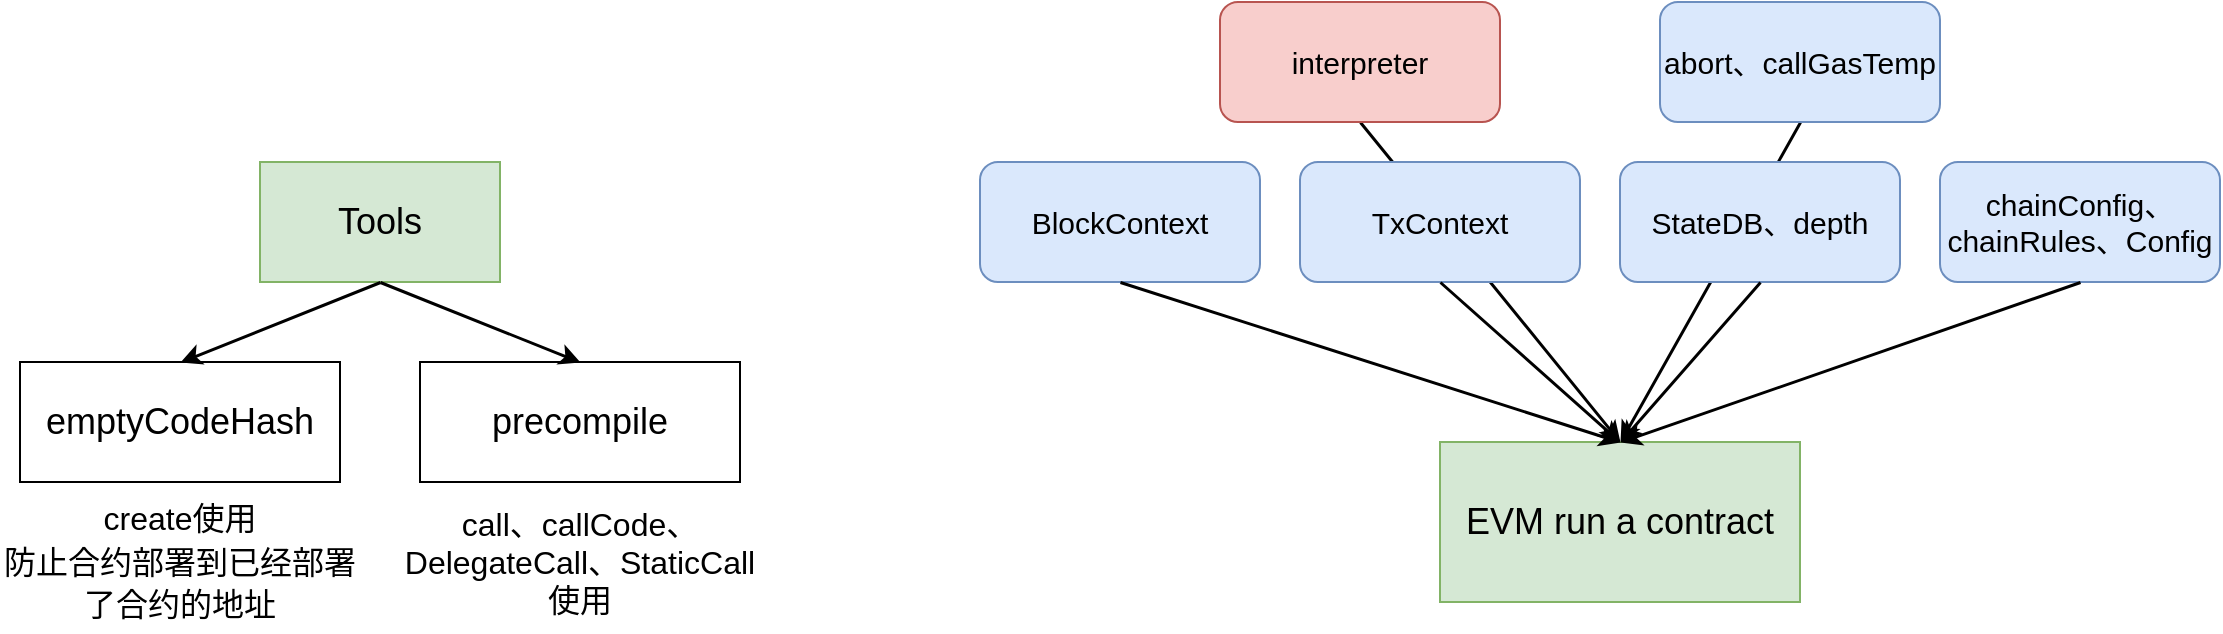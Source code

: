 <mxfile version="20.1.1" type="github">
  <diagram id="n5umFkQqmq_fH0kpe_gc" name="Page-1">
    <mxGraphModel dx="1868" dy="659" grid="1" gridSize="10" guides="1" tooltips="1" connect="1" arrows="1" fold="1" page="1" pageScale="1" pageWidth="850" pageHeight="1100" math="0" shadow="0">
      <root>
        <mxCell id="0" />
        <mxCell id="1" parent="0" />
        <mxCell id="0N5lO8uYQMU0V-dwggI0-20" value="" style="endArrow=classic;html=1;rounded=0;fontSize=15;strokeWidth=1.5;exitX=0.5;exitY=1;exitDx=0;exitDy=0;entryX=0.5;entryY=0;entryDx=0;entryDy=0;" edge="1" parent="1" source="0N5lO8uYQMU0V-dwggI0-17" target="0N5lO8uYQMU0V-dwggI0-1">
          <mxGeometry width="50" height="50" relative="1" as="geometry">
            <mxPoint x="680" y="250" as="sourcePoint" />
            <mxPoint x="610" y="330" as="targetPoint" />
          </mxGeometry>
        </mxCell>
        <mxCell id="0N5lO8uYQMU0V-dwggI0-21" value="" style="endArrow=classic;html=1;rounded=0;fontSize=15;strokeWidth=1.5;exitX=0.5;exitY=1;exitDx=0;exitDy=0;" edge="1" parent="1" source="0N5lO8uYQMU0V-dwggI0-16">
          <mxGeometry width="50" height="50" relative="1" as="geometry">
            <mxPoint x="700" y="170" as="sourcePoint" />
            <mxPoint x="600" y="320" as="targetPoint" />
          </mxGeometry>
        </mxCell>
        <mxCell id="0N5lO8uYQMU0V-dwggI0-1" value="&lt;font style=&quot;font-size: 18px;&quot;&gt;EVM run a contract&lt;/font&gt;" style="rounded=0;whiteSpace=wrap;html=1;fillColor=#d5e8d4;strokeColor=#82b366;" vertex="1" parent="1">
          <mxGeometry x="510" y="320" width="180" height="80" as="geometry" />
        </mxCell>
        <mxCell id="0N5lO8uYQMU0V-dwggI0-2" value="&lt;font style=&quot;font-size: 15px;&quot;&gt;BlockContext&lt;/font&gt;" style="rounded=1;whiteSpace=wrap;html=1;fillColor=#dae8fc;strokeColor=#6c8ebf;" vertex="1" parent="1">
          <mxGeometry x="280" y="180" width="140" height="60" as="geometry" />
        </mxCell>
        <mxCell id="0N5lO8uYQMU0V-dwggI0-3" value="&lt;font style=&quot;font-size: 15px;&quot;&gt;TxContext&lt;/font&gt;" style="rounded=1;whiteSpace=wrap;html=1;fillColor=#dae8fc;strokeColor=#6c8ebf;" vertex="1" parent="1">
          <mxGeometry x="440" y="180" width="140" height="60" as="geometry" />
        </mxCell>
        <mxCell id="0N5lO8uYQMU0V-dwggI0-4" value="" style="endArrow=classic;html=1;rounded=0;fontSize=18;strokeWidth=1.5;exitX=0.5;exitY=1;exitDx=0;exitDy=0;entryX=0.5;entryY=0;entryDx=0;entryDy=0;" edge="1" parent="1" source="0N5lO8uYQMU0V-dwggI0-2" target="0N5lO8uYQMU0V-dwggI0-1">
          <mxGeometry width="50" height="50" relative="1" as="geometry">
            <mxPoint x="400" y="340" as="sourcePoint" />
            <mxPoint x="450" y="290" as="targetPoint" />
          </mxGeometry>
        </mxCell>
        <mxCell id="0N5lO8uYQMU0V-dwggI0-5" value="" style="endArrow=classic;html=1;rounded=0;fontSize=18;strokeWidth=1.5;exitX=0.5;exitY=1;exitDx=0;exitDy=0;entryX=0.5;entryY=0;entryDx=0;entryDy=0;" edge="1" parent="1" source="0N5lO8uYQMU0V-dwggI0-3" target="0N5lO8uYQMU0V-dwggI0-1">
          <mxGeometry width="50" height="50" relative="1" as="geometry">
            <mxPoint x="290" y="250" as="sourcePoint" />
            <mxPoint x="410" y="330" as="targetPoint" />
          </mxGeometry>
        </mxCell>
        <mxCell id="0N5lO8uYQMU0V-dwggI0-6" value="Tools" style="rounded=0;whiteSpace=wrap;html=1;fontSize=18;fillColor=#d5e8d4;strokeColor=#82b366;" vertex="1" parent="1">
          <mxGeometry x="-80" y="180" width="120" height="60" as="geometry" />
        </mxCell>
        <mxCell id="0N5lO8uYQMU0V-dwggI0-7" value="emptyCodeHash" style="rounded=0;whiteSpace=wrap;html=1;fontSize=18;" vertex="1" parent="1">
          <mxGeometry x="-200" y="280" width="160" height="60" as="geometry" />
        </mxCell>
        <mxCell id="0N5lO8uYQMU0V-dwggI0-8" value="precompile" style="rounded=0;whiteSpace=wrap;html=1;fontSize=18;" vertex="1" parent="1">
          <mxGeometry y="280" width="160" height="60" as="geometry" />
        </mxCell>
        <mxCell id="0N5lO8uYQMU0V-dwggI0-9" value="" style="endArrow=classic;html=1;rounded=0;fontSize=18;strokeWidth=1.5;exitX=0.5;exitY=1;exitDx=0;exitDy=0;entryX=0.5;entryY=0;entryDx=0;entryDy=0;" edge="1" parent="1" source="0N5lO8uYQMU0V-dwggI0-6" target="0N5lO8uYQMU0V-dwggI0-7">
          <mxGeometry width="50" height="50" relative="1" as="geometry">
            <mxPoint x="230" y="410" as="sourcePoint" />
            <mxPoint x="280" y="360" as="targetPoint" />
          </mxGeometry>
        </mxCell>
        <mxCell id="0N5lO8uYQMU0V-dwggI0-10" value="" style="endArrow=classic;html=1;rounded=0;fontSize=18;strokeWidth=1.5;exitX=0.5;exitY=1;exitDx=0;exitDy=0;entryX=0.5;entryY=0;entryDx=0;entryDy=0;" edge="1" parent="1" source="0N5lO8uYQMU0V-dwggI0-6" target="0N5lO8uYQMU0V-dwggI0-8">
          <mxGeometry width="50" height="50" relative="1" as="geometry">
            <mxPoint x="-10" y="250" as="sourcePoint" />
            <mxPoint x="-110" y="290" as="targetPoint" />
          </mxGeometry>
        </mxCell>
        <mxCell id="0N5lO8uYQMU0V-dwggI0-11" value="&lt;font style=&quot;font-size: 16px;&quot;&gt;create使用&lt;br&gt;防止合约部署到已经部署了合约的地址&lt;/font&gt;" style="text;html=1;strokeColor=none;fillColor=none;align=center;verticalAlign=middle;whiteSpace=wrap;rounded=0;fontSize=18;" vertex="1" parent="1">
          <mxGeometry x="-210" y="350" width="180" height="60" as="geometry" />
        </mxCell>
        <mxCell id="0N5lO8uYQMU0V-dwggI0-12" value="call、callCode、DelegateCall、StaticCall使用" style="text;html=1;strokeColor=none;fillColor=none;align=center;verticalAlign=middle;whiteSpace=wrap;rounded=0;fontSize=16;" vertex="1" parent="1">
          <mxGeometry x="-15" y="345" width="190" height="70" as="geometry" />
        </mxCell>
        <mxCell id="0N5lO8uYQMU0V-dwggI0-14" value="&lt;font style=&quot;font-size: 15px;&quot;&gt;StateDB、depth&lt;/font&gt;" style="rounded=1;whiteSpace=wrap;html=1;fillColor=#dae8fc;strokeColor=#6c8ebf;" vertex="1" parent="1">
          <mxGeometry x="600" y="180" width="140" height="60" as="geometry" />
        </mxCell>
        <mxCell id="0N5lO8uYQMU0V-dwggI0-15" value="&lt;font style=&quot;font-size: 15px;&quot;&gt;chainConfig、chainRules、Config&lt;/font&gt;" style="rounded=1;whiteSpace=wrap;html=1;fillColor=#dae8fc;strokeColor=#6c8ebf;" vertex="1" parent="1">
          <mxGeometry x="760" y="180" width="140" height="60" as="geometry" />
        </mxCell>
        <mxCell id="0N5lO8uYQMU0V-dwggI0-16" value="&lt;font style=&quot;font-size: 15px;&quot;&gt;interpreter&lt;/font&gt;" style="rounded=1;whiteSpace=wrap;html=1;fillColor=#f8cecc;strokeColor=#b85450;" vertex="1" parent="1">
          <mxGeometry x="400" y="100" width="140" height="60" as="geometry" />
        </mxCell>
        <mxCell id="0N5lO8uYQMU0V-dwggI0-17" value="&lt;font style=&quot;font-size: 15px;&quot;&gt;abort、callGasTemp&lt;/font&gt;" style="rounded=1;whiteSpace=wrap;html=1;fillColor=#dae8fc;strokeColor=#6c8ebf;" vertex="1" parent="1">
          <mxGeometry x="620" y="100" width="140" height="60" as="geometry" />
        </mxCell>
        <mxCell id="0N5lO8uYQMU0V-dwggI0-18" value="" style="endArrow=classic;html=1;rounded=0;fontSize=15;strokeWidth=1.5;exitX=0.5;exitY=1;exitDx=0;exitDy=0;entryX=0.5;entryY=0;entryDx=0;entryDy=0;" edge="1" parent="1" source="0N5lO8uYQMU0V-dwggI0-14" target="0N5lO8uYQMU0V-dwggI0-1">
          <mxGeometry width="50" height="50" relative="1" as="geometry">
            <mxPoint x="610" y="310" as="sourcePoint" />
            <mxPoint x="660" y="260" as="targetPoint" />
          </mxGeometry>
        </mxCell>
        <mxCell id="0N5lO8uYQMU0V-dwggI0-19" value="" style="endArrow=classic;html=1;rounded=0;fontSize=15;strokeWidth=1.5;exitX=0.5;exitY=1;exitDx=0;exitDy=0;entryX=0.5;entryY=0;entryDx=0;entryDy=0;" edge="1" parent="1" source="0N5lO8uYQMU0V-dwggI0-15" target="0N5lO8uYQMU0V-dwggI0-1">
          <mxGeometry width="50" height="50" relative="1" as="geometry">
            <mxPoint x="680" y="250" as="sourcePoint" />
            <mxPoint x="610" y="330" as="targetPoint" />
          </mxGeometry>
        </mxCell>
      </root>
    </mxGraphModel>
  </diagram>
</mxfile>
